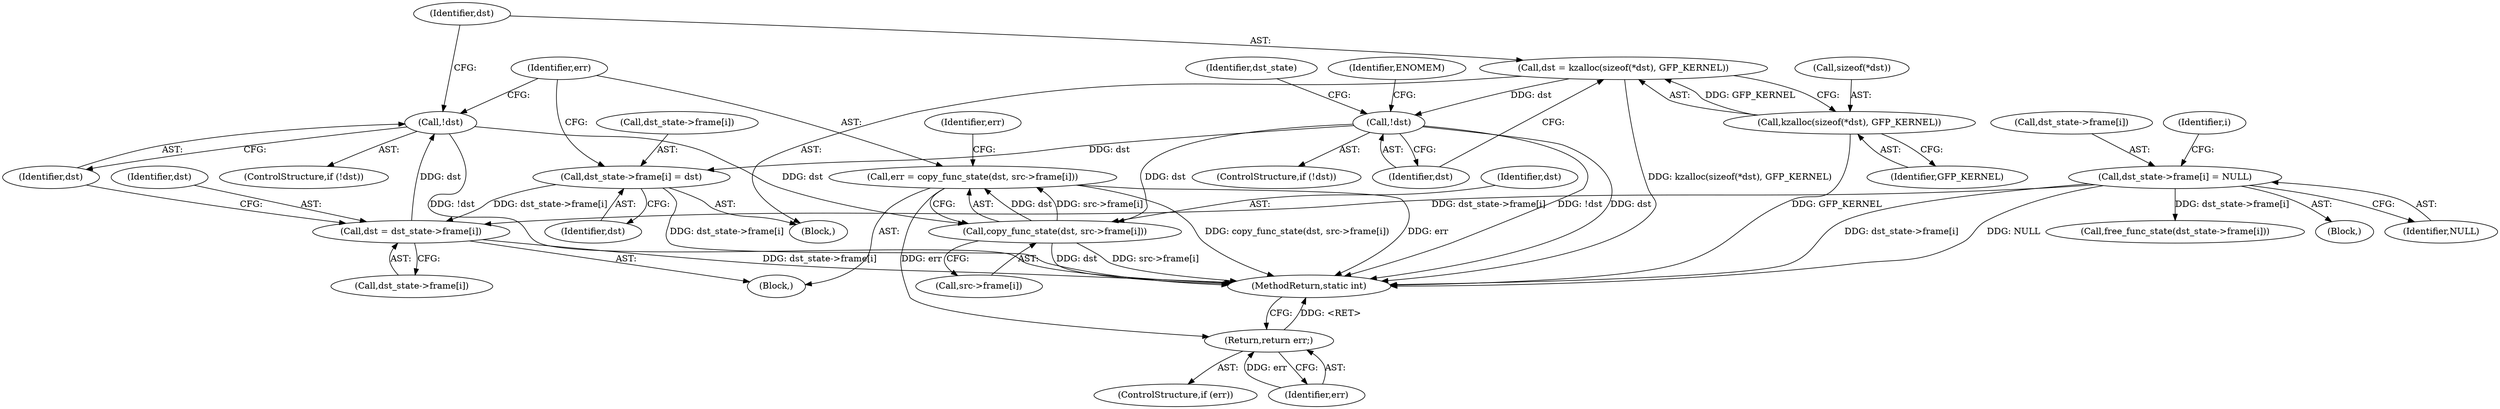 digraph "0_linux_979d63d50c0c0f7bc537bf821e056cc9fe5abd38_1@API" {
"1000194" [label="(Call,err = copy_func_state(dst, src->frame[i]))"];
"1000196" [label="(Call,copy_func_state(dst, src->frame[i]))"];
"1000171" [label="(Call,!dst)"];
"1000163" [label="(Call,dst = dst_state->frame[i])"];
"1000187" [label="(Call,dst_state->frame[i] = dst)"];
"1000182" [label="(Call,!dst)"];
"1000174" [label="(Call,dst = kzalloc(sizeof(*dst), GFP_KERNEL))"];
"1000176" [label="(Call,kzalloc(sizeof(*dst), GFP_KERNEL))"];
"1000130" [label="(Call,dst_state->frame[i] = NULL)"];
"1000205" [label="(Return,return err;)"];
"1000136" [label="(Identifier,NULL)"];
"1000165" [label="(Call,dst_state->frame[i])"];
"1000162" [label="(Block,)"];
"1000180" [label="(Identifier,GFP_KERNEL)"];
"1000205" [label="(Return,return err;)"];
"1000194" [label="(Call,err = copy_func_state(dst, src->frame[i]))"];
"1000171" [label="(Call,!dst)"];
"1000176" [label="(Call,kzalloc(sizeof(*dst), GFP_KERNEL))"];
"1000181" [label="(ControlStructure,if (!dst))"];
"1000124" [label="(Call,free_func_state(dst_state->frame[i]))"];
"1000177" [label="(Call,sizeof(*dst))"];
"1000163" [label="(Call,dst = dst_state->frame[i])"];
"1000198" [label="(Call,src->frame[i])"];
"1000164" [label="(Identifier,dst)"];
"1000170" [label="(ControlStructure,if (!dst))"];
"1000187" [label="(Call,dst_state->frame[i] = dst)"];
"1000174" [label="(Call,dst = kzalloc(sizeof(*dst), GFP_KERNEL))"];
"1000123" [label="(Block,)"];
"1000186" [label="(Identifier,ENOMEM)"];
"1000196" [label="(Call,copy_func_state(dst, src->frame[i]))"];
"1000131" [label="(Call,dst_state->frame[i])"];
"1000175" [label="(Identifier,dst)"];
"1000188" [label="(Call,dst_state->frame[i])"];
"1000190" [label="(Identifier,dst_state)"];
"1000209" [label="(MethodReturn,static int)"];
"1000197" [label="(Identifier,dst)"];
"1000122" [label="(Identifier,i)"];
"1000193" [label="(Identifier,dst)"];
"1000173" [label="(Block,)"];
"1000182" [label="(Call,!dst)"];
"1000172" [label="(Identifier,dst)"];
"1000195" [label="(Identifier,err)"];
"1000203" [label="(ControlStructure,if (err))"];
"1000130" [label="(Call,dst_state->frame[i] = NULL)"];
"1000206" [label="(Identifier,err)"];
"1000204" [label="(Identifier,err)"];
"1000183" [label="(Identifier,dst)"];
"1000194" -> "1000162"  [label="AST: "];
"1000194" -> "1000196"  [label="CFG: "];
"1000195" -> "1000194"  [label="AST: "];
"1000196" -> "1000194"  [label="AST: "];
"1000204" -> "1000194"  [label="CFG: "];
"1000194" -> "1000209"  [label="DDG: err"];
"1000194" -> "1000209"  [label="DDG: copy_func_state(dst, src->frame[i])"];
"1000196" -> "1000194"  [label="DDG: dst"];
"1000196" -> "1000194"  [label="DDG: src->frame[i]"];
"1000194" -> "1000205"  [label="DDG: err"];
"1000196" -> "1000198"  [label="CFG: "];
"1000197" -> "1000196"  [label="AST: "];
"1000198" -> "1000196"  [label="AST: "];
"1000196" -> "1000209"  [label="DDG: dst"];
"1000196" -> "1000209"  [label="DDG: src->frame[i]"];
"1000171" -> "1000196"  [label="DDG: dst"];
"1000182" -> "1000196"  [label="DDG: dst"];
"1000171" -> "1000170"  [label="AST: "];
"1000171" -> "1000172"  [label="CFG: "];
"1000172" -> "1000171"  [label="AST: "];
"1000175" -> "1000171"  [label="CFG: "];
"1000195" -> "1000171"  [label="CFG: "];
"1000171" -> "1000209"  [label="DDG: !dst"];
"1000163" -> "1000171"  [label="DDG: dst"];
"1000163" -> "1000162"  [label="AST: "];
"1000163" -> "1000165"  [label="CFG: "];
"1000164" -> "1000163"  [label="AST: "];
"1000165" -> "1000163"  [label="AST: "];
"1000172" -> "1000163"  [label="CFG: "];
"1000163" -> "1000209"  [label="DDG: dst_state->frame[i]"];
"1000187" -> "1000163"  [label="DDG: dst_state->frame[i]"];
"1000130" -> "1000163"  [label="DDG: dst_state->frame[i]"];
"1000187" -> "1000173"  [label="AST: "];
"1000187" -> "1000193"  [label="CFG: "];
"1000188" -> "1000187"  [label="AST: "];
"1000193" -> "1000187"  [label="AST: "];
"1000195" -> "1000187"  [label="CFG: "];
"1000187" -> "1000209"  [label="DDG: dst_state->frame[i]"];
"1000182" -> "1000187"  [label="DDG: dst"];
"1000182" -> "1000181"  [label="AST: "];
"1000182" -> "1000183"  [label="CFG: "];
"1000183" -> "1000182"  [label="AST: "];
"1000186" -> "1000182"  [label="CFG: "];
"1000190" -> "1000182"  [label="CFG: "];
"1000182" -> "1000209"  [label="DDG: !dst"];
"1000182" -> "1000209"  [label="DDG: dst"];
"1000174" -> "1000182"  [label="DDG: dst"];
"1000174" -> "1000173"  [label="AST: "];
"1000174" -> "1000176"  [label="CFG: "];
"1000175" -> "1000174"  [label="AST: "];
"1000176" -> "1000174"  [label="AST: "];
"1000183" -> "1000174"  [label="CFG: "];
"1000174" -> "1000209"  [label="DDG: kzalloc(sizeof(*dst), GFP_KERNEL)"];
"1000176" -> "1000174"  [label="DDG: GFP_KERNEL"];
"1000176" -> "1000180"  [label="CFG: "];
"1000177" -> "1000176"  [label="AST: "];
"1000180" -> "1000176"  [label="AST: "];
"1000176" -> "1000209"  [label="DDG: GFP_KERNEL"];
"1000130" -> "1000123"  [label="AST: "];
"1000130" -> "1000136"  [label="CFG: "];
"1000131" -> "1000130"  [label="AST: "];
"1000136" -> "1000130"  [label="AST: "];
"1000122" -> "1000130"  [label="CFG: "];
"1000130" -> "1000209"  [label="DDG: NULL"];
"1000130" -> "1000209"  [label="DDG: dst_state->frame[i]"];
"1000130" -> "1000124"  [label="DDG: dst_state->frame[i]"];
"1000205" -> "1000203"  [label="AST: "];
"1000205" -> "1000206"  [label="CFG: "];
"1000206" -> "1000205"  [label="AST: "];
"1000209" -> "1000205"  [label="CFG: "];
"1000205" -> "1000209"  [label="DDG: <RET>"];
"1000206" -> "1000205"  [label="DDG: err"];
}
